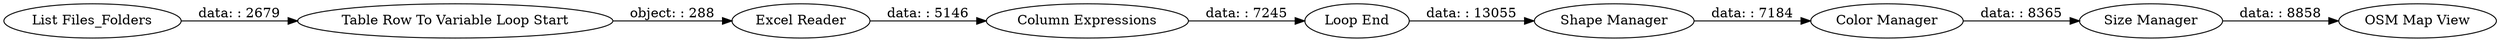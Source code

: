 digraph {
	"2177757405386693956_3" [label="List Files_Folders"]
	"2177757405386693956_2" [label="Excel Reader"]
	"2177757405386693956_24" [label="Column Expressions"]
	"2177757405386693956_27" [label="OSM Map View"]
	"2177757405386693956_4" [label="Table Row To Variable Loop Start"]
	"2177757405386693956_5" [label="Loop End"]
	"2177757405386693956_25" [label="Shape Manager"]
	"2177757405386693956_28" [label="Size Manager"]
	"2177757405386693956_26" [label="Color Manager"]
	"2177757405386693956_4" -> "2177757405386693956_2" [label="object: : 288"]
	"2177757405386693956_24" -> "2177757405386693956_5" [label="data: : 7245"]
	"2177757405386693956_2" -> "2177757405386693956_24" [label="data: : 5146"]
	"2177757405386693956_26" -> "2177757405386693956_28" [label="data: : 8365"]
	"2177757405386693956_25" -> "2177757405386693956_26" [label="data: : 7184"]
	"2177757405386693956_3" -> "2177757405386693956_4" [label="data: : 2679"]
	"2177757405386693956_28" -> "2177757405386693956_27" [label="data: : 8858"]
	"2177757405386693956_5" -> "2177757405386693956_25" [label="data: : 13055"]
	rankdir=LR
}
